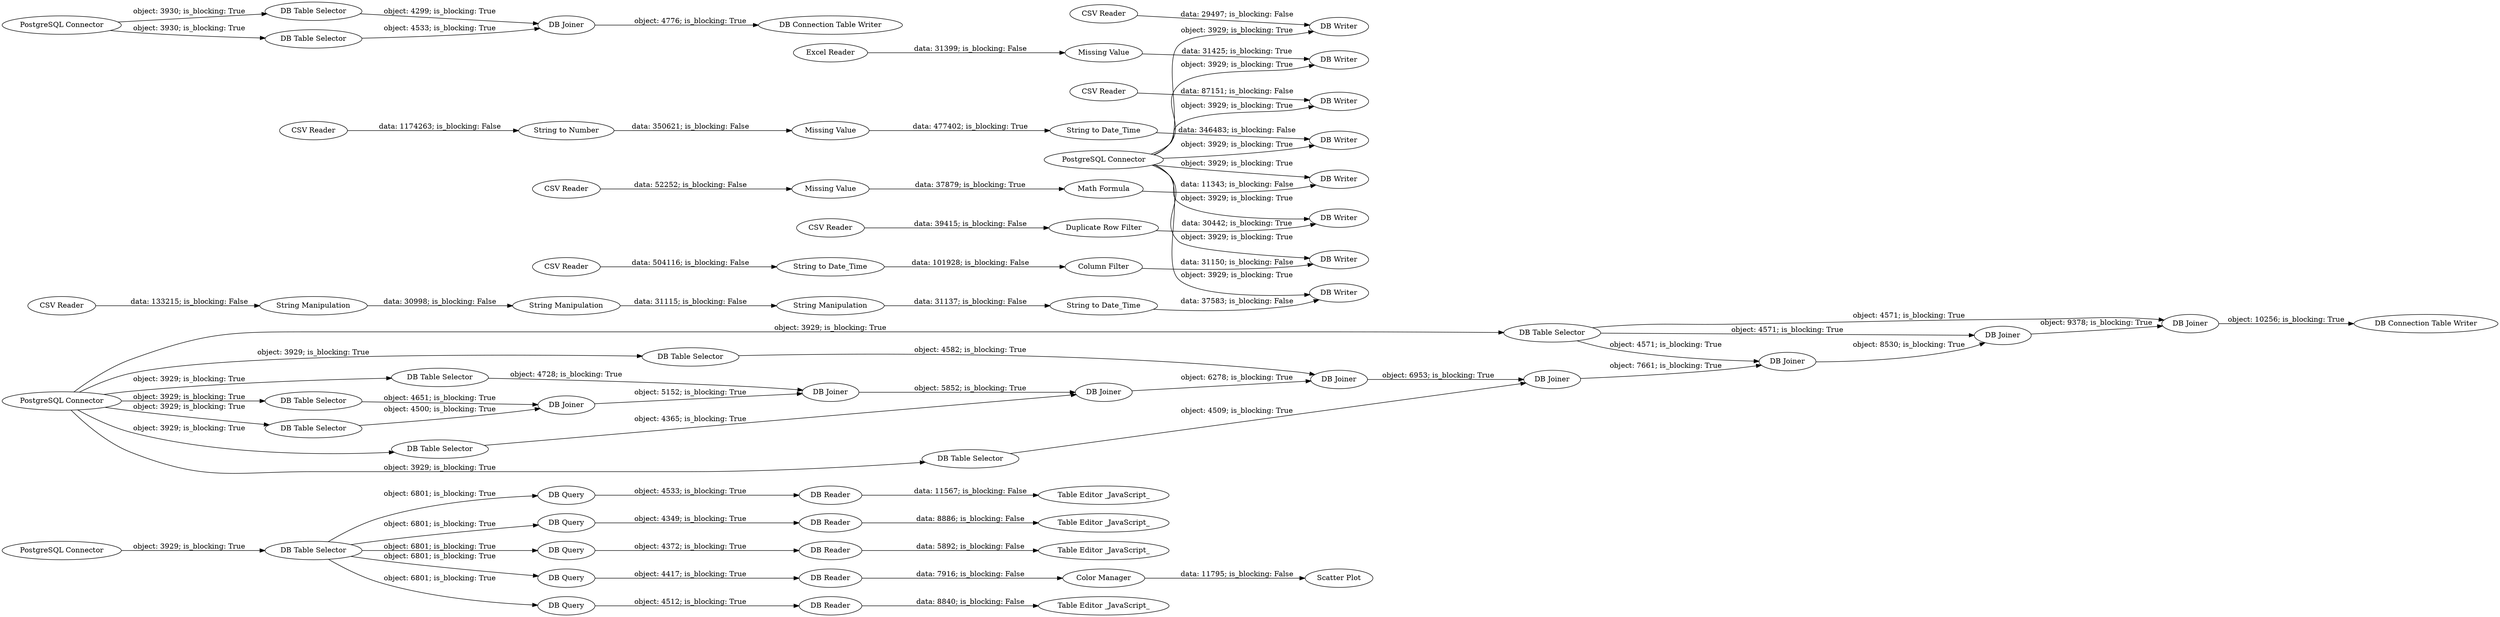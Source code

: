 digraph {
	"-8632135500951733782_109" [label="DB Query"]
	"-8632135500951733782_61" [label="DB Joiner"]
	"-8632135500951733782_20" [label="Missing Value"]
	"-8632135500951733782_111" [label="DB Reader"]
	"-8632135500951733782_37" [label="DB Writer"]
	"-8632135500951733782_110" [label="DB Reader"]
	"-8632135500951733782_48" [label="DB Table Selector"]
	"-8632135500951733782_45" [label="Math Formula"]
	"-8632135500951733782_35" [label="DB Writer"]
	"-8632135500951733782_85" [label="DB Table Selector"]
	"-8632135500951733782_1" [label="CSV Reader"]
	"-8632135500951733782_112" [label="Table Editor _JavaScript_"]
	"-8632135500951733782_2" [label="CSV Reader"]
	"-8632135500951733782_83" [label="DB Connection Table Writer"]
	"-8632135500951733782_114" [label="Table Editor _JavaScript_"]
	"-8632135500951733782_13" [label="String Manipulation"]
	"-8632135500951733782_12" [label="String to Date_Time"]
	"-8632135500951733782_80" [label="DB Joiner"]
	"-8632135500951733782_89" [label="DB Reader"]
	"-8632135500951733782_3" [label="CSV Reader"]
	"-8632135500951733782_38" [label="DB Writer"]
	"-8632135500951733782_42" [label="DB Writer"]
	"-8632135500951733782_49" [label="PostgreSQL Connector"]
	"-8632135500951733782_5" [label="CSV Reader"]
	"-8632135500951733782_84" [label="PostgreSQL Connector"]
	"-8632135500951733782_105" [label="DB Reader"]
	"-8632135500951733782_113" [label="Table Editor _JavaScript_"]
	"-8632135500951733782_15" [label="String Manipulation"]
	"-8632135500951733782_60" [label="DB Table Selector"]
	"-8632135500951733782_50" [label="DB Table Selector"]
	"-8632135500951733782_73" [label="DB Joiner"]
	"-8632135500951733782_108" [label="DB Query"]
	"-8632135500951733782_19" [label="String to Number"]
	"-8632135500951733782_81" [label="DB Joiner"]
	"-8632135500951733782_6" [label="CSV Reader"]
	"-8632135500951733782_43" [label="DB Writer"]
	"-8632135500951733782_51" [label="DB Connection Table Writer"]
	"-8632135500951733782_104" [label="DB Query"]
	"-8632135500951733782_41" [label="DB Writer"]
	"-8632135500951733782_34" [label="PostgreSQL Connector"]
	"-8632135500951733782_33" [label="Missing Value"]
	"-8632135500951733782_14" [label="String Manipulation"]
	"-8632135500951733782_56" [label="DB Table Selector"]
	"-8632135500951733782_11" [label="Duplicate Row Filter"]
	"-8632135500951733782_55" [label="DB Table Selector"]
	"-8632135500951733782_7" [label="Missing Value"]
	"-8632135500951733782_67" [label="PostgreSQL Connector"]
	"-8632135500951733782_76" [label="DB Joiner"]
	"-8632135500951733782_107" [label="Scatter Plot"]
	"-8632135500951733782_39" [label="DB Writer"]
	"-8632135500951733782_75" [label="DB Table Selector"]
	"-8632135500951733782_72" [label="Column Filter"]
	"-8632135500951733782_29" [label="CSV Reader"]
	"-8632135500951733782_62" [label="DB Table Selector"]
	"-8632135500951733782_79" [label="DB Table Selector"]
	"-8632135500951733782_47" [label="DB Joiner"]
	"-8632135500951733782_64" [label="String to Date_Time"]
	"-8632135500951733782_88" [label="DB Query"]
	"-8632135500951733782_101" [label="DB Query"]
	"-8632135500951733782_30" [label="Excel Reader"]
	"-8632135500951733782_53" [label="DB Table Selector"]
	"-8632135500951733782_77" [label="DB Joiner"]
	"-8632135500951733782_106" [label="Color Manager"]
	"-8632135500951733782_40" [label="DB Writer"]
	"-8632135500951733782_103" [label="DB Reader"]
	"-8632135500951733782_10" [label="String to Date_Time"]
	"-8632135500951733782_115" [label="Table Editor _JavaScript_"]
	"-8632135500951733782_78" [label="DB Joiner"]
	"-8632135500951733782_4" [label="CSV Reader"]
	"-8632135500951733782_82" [label="DB Joiner"]
	"-8632135500951733782_106" -> "-8632135500951733782_107" [label="data: 11795; is_blocking: False"]
	"-8632135500951733782_34" -> "-8632135500951733782_42" [label="object: 3929; is_blocking: True"]
	"-8632135500951733782_12" -> "-8632135500951733782_41" [label="data: 37583; is_blocking: False"]
	"-8632135500951733782_10" -> "-8632135500951733782_39" [label="data: 346483; is_blocking: False"]
	"-8632135500951733782_4" -> "-8632135500951733782_7" [label="data: 52252; is_blocking: False"]
	"-8632135500951733782_49" -> "-8632135500951733782_53" [label="object: 3929; is_blocking: True"]
	"-8632135500951733782_55" -> "-8632135500951733782_61" [label="object: 4582; is_blocking: True"]
	"-8632135500951733782_64" -> "-8632135500951733782_72" [label="data: 101928; is_blocking: False"]
	"-8632135500951733782_79" -> "-8632135500951733782_82" [label="object: 4571; is_blocking: True"]
	"-8632135500951733782_78" -> "-8632135500951733782_80" [label="object: 7661; is_blocking: True"]
	"-8632135500951733782_110" -> "-8632135500951733782_114" [label="data: 8886; is_blocking: False"]
	"-8632135500951733782_85" -> "-8632135500951733782_88" [label="object: 6801; is_blocking: True"]
	"-8632135500951733782_14" -> "-8632135500951733782_15" [label="data: 31115; is_blocking: False"]
	"-8632135500951733782_11" -> "-8632135500951733782_42" [label="data: 30442; is_blocking: True"]
	"-8632135500951733782_15" -> "-8632135500951733782_12" [label="data: 31137; is_blocking: False"]
	"-8632135500951733782_50" -> "-8632135500951733782_47" [label="object: 4533; is_blocking: True"]
	"-8632135500951733782_79" -> "-8632135500951733782_80" [label="object: 4571; is_blocking: True"]
	"-8632135500951733782_19" -> "-8632135500951733782_20" [label="data: 350621; is_blocking: False"]
	"-8632135500951733782_85" -> "-8632135500951733782_104" [label="object: 6801; is_blocking: True"]
	"-8632135500951733782_34" -> "-8632135500951733782_41" [label="object: 3929; is_blocking: True"]
	"-8632135500951733782_56" -> "-8632135500951733782_76" [label="object: 4728; is_blocking: True"]
	"-8632135500951733782_34" -> "-8632135500951733782_38" [label="object: 3929; is_blocking: True"]
	"-8632135500951733782_62" -> "-8632135500951733782_78" [label="object: 4509; is_blocking: True"]
	"-8632135500951733782_67" -> "-8632135500951733782_50" [label="object: 3930; is_blocking: True"]
	"-8632135500951733782_79" -> "-8632135500951733782_81" [label="object: 4571; is_blocking: True"]
	"-8632135500951733782_85" -> "-8632135500951733782_101" [label="object: 6801; is_blocking: True"]
	"-8632135500951733782_104" -> "-8632135500951733782_105" [label="object: 4372; is_blocking: True"]
	"-8632135500951733782_105" -> "-8632135500951733782_113" [label="data: 5892; is_blocking: False"]
	"-8632135500951733782_5" -> "-8632135500951733782_13" [label="data: 133215; is_blocking: False"]
	"-8632135500951733782_45" -> "-8632135500951733782_40" [label="data: 11343; is_blocking: False"]
	"-8632135500951733782_84" -> "-8632135500951733782_85" [label="object: 3929; is_blocking: True"]
	"-8632135500951733782_49" -> "-8632135500951733782_75" [label="object: 3929; is_blocking: True"]
	"-8632135500951733782_103" -> "-8632135500951733782_112" [label="data: 8840; is_blocking: False"]
	"-8632135500951733782_53" -> "-8632135500951733782_73" [label="object: 4500; is_blocking: True"]
	"-8632135500951733782_89" -> "-8632135500951733782_106" [label="data: 7916; is_blocking: False"]
	"-8632135500951733782_34" -> "-8632135500951733782_35" [label="object: 3929; is_blocking: True"]
	"-8632135500951733782_33" -> "-8632135500951733782_35" [label="data: 31425; is_blocking: True"]
	"-8632135500951733782_34" -> "-8632135500951733782_39" [label="object: 3929; is_blocking: True"]
	"-8632135500951733782_61" -> "-8632135500951733782_78" [label="object: 6953; is_blocking: True"]
	"-8632135500951733782_85" -> "-8632135500951733782_108" [label="object: 6801; is_blocking: True"]
	"-8632135500951733782_34" -> "-8632135500951733782_43" [label="object: 3929; is_blocking: True"]
	"-8632135500951733782_77" -> "-8632135500951733782_61" [label="object: 6278; is_blocking: True"]
	"-8632135500951733782_6" -> "-8632135500951733782_11" [label="data: 39415; is_blocking: False"]
	"-8632135500951733782_34" -> "-8632135500951733782_37" [label="object: 3929; is_blocking: True"]
	"-8632135500951733782_109" -> "-8632135500951733782_111" [label="object: 4533; is_blocking: True"]
	"-8632135500951733782_49" -> "-8632135500951733782_60" [label="object: 3929; is_blocking: True"]
	"-8632135500951733782_7" -> "-8632135500951733782_45" [label="data: 37879; is_blocking: True"]
	"-8632135500951733782_82" -> "-8632135500951733782_83" [label="object: 10256; is_blocking: True"]
	"-8632135500951733782_72" -> "-8632135500951733782_43" [label="data: 31150; is_blocking: False"]
	"-8632135500951733782_49" -> "-8632135500951733782_55" [label="object: 3929; is_blocking: True"]
	"-8632135500951733782_80" -> "-8632135500951733782_81" [label="object: 8530; is_blocking: True"]
	"-8632135500951733782_2" -> "-8632135500951733782_38" [label="data: 87151; is_blocking: False"]
	"-8632135500951733782_47" -> "-8632135500951733782_51" [label="object: 4776; is_blocking: True"]
	"-8632135500951733782_20" -> "-8632135500951733782_10" [label="data: 477402; is_blocking: True"]
	"-8632135500951733782_49" -> "-8632135500951733782_62" [label="object: 3929; is_blocking: True"]
	"-8632135500951733782_49" -> "-8632135500951733782_56" [label="object: 3929; is_blocking: True"]
	"-8632135500951733782_67" -> "-8632135500951733782_48" [label="object: 3930; is_blocking: True"]
	"-8632135500951733782_49" -> "-8632135500951733782_79" [label="object: 3929; is_blocking: True"]
	"-8632135500951733782_73" -> "-8632135500951733782_76" [label="object: 5152; is_blocking: True"]
	"-8632135500951733782_76" -> "-8632135500951733782_77" [label="object: 5852; is_blocking: True"]
	"-8632135500951733782_13" -> "-8632135500951733782_14" [label="data: 30998; is_blocking: False"]
	"-8632135500951733782_60" -> "-8632135500951733782_77" [label="object: 4365; is_blocking: True"]
	"-8632135500951733782_108" -> "-8632135500951733782_110" [label="object: 4349; is_blocking: True"]
	"-8632135500951733782_3" -> "-8632135500951733782_19" [label="data: 1174263; is_blocking: False"]
	"-8632135500951733782_29" -> "-8632135500951733782_64" [label="data: 504116; is_blocking: False"]
	"-8632135500951733782_48" -> "-8632135500951733782_47" [label="object: 4299; is_blocking: True"]
	"-8632135500951733782_1" -> "-8632135500951733782_37" [label="data: 29497; is_blocking: False"]
	"-8632135500951733782_88" -> "-8632135500951733782_89" [label="object: 4417; is_blocking: True"]
	"-8632135500951733782_81" -> "-8632135500951733782_82" [label="object: 9378; is_blocking: True"]
	"-8632135500951733782_34" -> "-8632135500951733782_40" [label="object: 3929; is_blocking: True"]
	"-8632135500951733782_75" -> "-8632135500951733782_73" [label="object: 4651; is_blocking: True"]
	"-8632135500951733782_101" -> "-8632135500951733782_103" [label="object: 4512; is_blocking: True"]
	"-8632135500951733782_85" -> "-8632135500951733782_109" [label="object: 6801; is_blocking: True"]
	"-8632135500951733782_30" -> "-8632135500951733782_33" [label="data: 31399; is_blocking: False"]
	"-8632135500951733782_111" -> "-8632135500951733782_115" [label="data: 11567; is_blocking: False"]
	rankdir=LR
}
